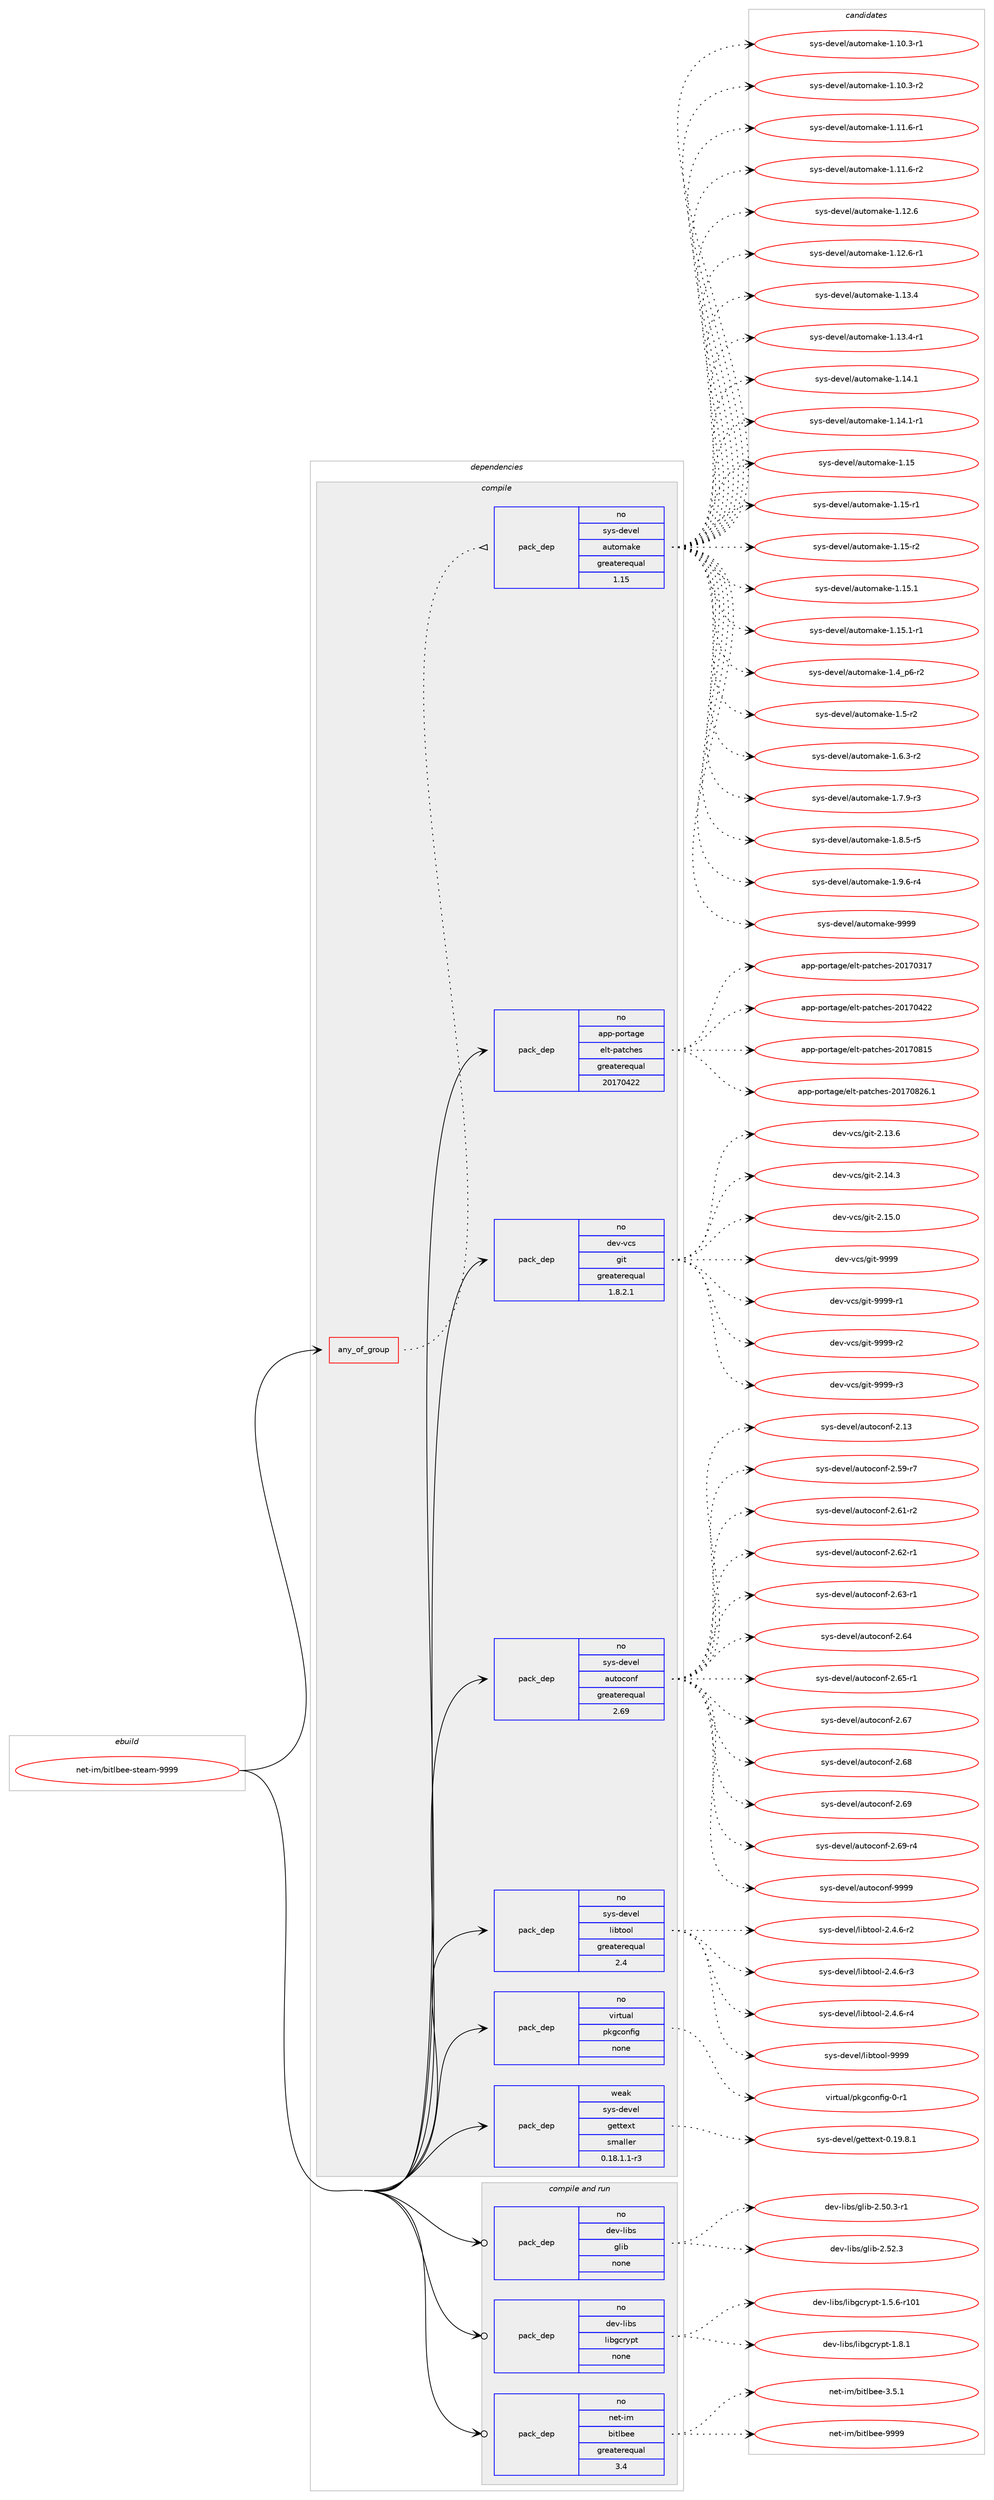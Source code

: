 digraph prolog {

# *************
# Graph options
# *************

newrank=true;
concentrate=true;
compound=true;
graph [rankdir=LR,fontname=Helvetica,fontsize=10,ranksep=1.5];#, ranksep=2.5, nodesep=0.2];
edge  [arrowhead=vee];
node  [fontname=Helvetica,fontsize=10];

# **********
# The ebuild
# **********

subgraph cluster_leftcol {
color=gray;
rank=same;
label=<<i>ebuild</i>>;
id [label="net-im/bitlbee-steam-9999", color=red, width=4, href="../net-im/bitlbee-steam-9999.svg"];
}

# ****************
# The dependencies
# ****************

subgraph cluster_midcol {
color=gray;
label=<<i>dependencies</i>>;
subgraph cluster_compile {
fillcolor="#eeeeee";
style=filled;
label=<<i>compile</i>>;
subgraph any6638 {
dependency411595 [label=<<TABLE BORDER="0" CELLBORDER="1" CELLSPACING="0" CELLPADDING="4"><TR><TD CELLPADDING="10">any_of_group</TD></TR></TABLE>>, shape=none, color=red];subgraph pack302897 {
dependency411596 [label=<<TABLE BORDER="0" CELLBORDER="1" CELLSPACING="0" CELLPADDING="4" WIDTH="220"><TR><TD ROWSPAN="6" CELLPADDING="30">pack_dep</TD></TR><TR><TD WIDTH="110">no</TD></TR><TR><TD>sys-devel</TD></TR><TR><TD>automake</TD></TR><TR><TD>greaterequal</TD></TR><TR><TD>1.15</TD></TR></TABLE>>, shape=none, color=blue];
}
dependency411595:e -> dependency411596:w [weight=20,style="dotted",arrowhead="oinv"];
}
id:e -> dependency411595:w [weight=20,style="solid",arrowhead="vee"];
subgraph pack302898 {
dependency411597 [label=<<TABLE BORDER="0" CELLBORDER="1" CELLSPACING="0" CELLPADDING="4" WIDTH="220"><TR><TD ROWSPAN="6" CELLPADDING="30">pack_dep</TD></TR><TR><TD WIDTH="110">no</TD></TR><TR><TD>app-portage</TD></TR><TR><TD>elt-patches</TD></TR><TR><TD>greaterequal</TD></TR><TR><TD>20170422</TD></TR></TABLE>>, shape=none, color=blue];
}
id:e -> dependency411597:w [weight=20,style="solid",arrowhead="vee"];
subgraph pack302899 {
dependency411598 [label=<<TABLE BORDER="0" CELLBORDER="1" CELLSPACING="0" CELLPADDING="4" WIDTH="220"><TR><TD ROWSPAN="6" CELLPADDING="30">pack_dep</TD></TR><TR><TD WIDTH="110">no</TD></TR><TR><TD>dev-vcs</TD></TR><TR><TD>git</TD></TR><TR><TD>greaterequal</TD></TR><TR><TD>1.8.2.1</TD></TR></TABLE>>, shape=none, color=blue];
}
id:e -> dependency411598:w [weight=20,style="solid",arrowhead="vee"];
subgraph pack302900 {
dependency411599 [label=<<TABLE BORDER="0" CELLBORDER="1" CELLSPACING="0" CELLPADDING="4" WIDTH="220"><TR><TD ROWSPAN="6" CELLPADDING="30">pack_dep</TD></TR><TR><TD WIDTH="110">no</TD></TR><TR><TD>sys-devel</TD></TR><TR><TD>autoconf</TD></TR><TR><TD>greaterequal</TD></TR><TR><TD>2.69</TD></TR></TABLE>>, shape=none, color=blue];
}
id:e -> dependency411599:w [weight=20,style="solid",arrowhead="vee"];
subgraph pack302901 {
dependency411600 [label=<<TABLE BORDER="0" CELLBORDER="1" CELLSPACING="0" CELLPADDING="4" WIDTH="220"><TR><TD ROWSPAN="6" CELLPADDING="30">pack_dep</TD></TR><TR><TD WIDTH="110">no</TD></TR><TR><TD>sys-devel</TD></TR><TR><TD>libtool</TD></TR><TR><TD>greaterequal</TD></TR><TR><TD>2.4</TD></TR></TABLE>>, shape=none, color=blue];
}
id:e -> dependency411600:w [weight=20,style="solid",arrowhead="vee"];
subgraph pack302902 {
dependency411601 [label=<<TABLE BORDER="0" CELLBORDER="1" CELLSPACING="0" CELLPADDING="4" WIDTH="220"><TR><TD ROWSPAN="6" CELLPADDING="30">pack_dep</TD></TR><TR><TD WIDTH="110">no</TD></TR><TR><TD>virtual</TD></TR><TR><TD>pkgconfig</TD></TR><TR><TD>none</TD></TR><TR><TD></TD></TR></TABLE>>, shape=none, color=blue];
}
id:e -> dependency411601:w [weight=20,style="solid",arrowhead="vee"];
subgraph pack302903 {
dependency411602 [label=<<TABLE BORDER="0" CELLBORDER="1" CELLSPACING="0" CELLPADDING="4" WIDTH="220"><TR><TD ROWSPAN="6" CELLPADDING="30">pack_dep</TD></TR><TR><TD WIDTH="110">weak</TD></TR><TR><TD>sys-devel</TD></TR><TR><TD>gettext</TD></TR><TR><TD>smaller</TD></TR><TR><TD>0.18.1.1-r3</TD></TR></TABLE>>, shape=none, color=blue];
}
id:e -> dependency411602:w [weight=20,style="solid",arrowhead="vee"];
}
subgraph cluster_compileandrun {
fillcolor="#eeeeee";
style=filled;
label=<<i>compile and run</i>>;
subgraph pack302904 {
dependency411603 [label=<<TABLE BORDER="0" CELLBORDER="1" CELLSPACING="0" CELLPADDING="4" WIDTH="220"><TR><TD ROWSPAN="6" CELLPADDING="30">pack_dep</TD></TR><TR><TD WIDTH="110">no</TD></TR><TR><TD>dev-libs</TD></TR><TR><TD>glib</TD></TR><TR><TD>none</TD></TR><TR><TD></TD></TR></TABLE>>, shape=none, color=blue];
}
id:e -> dependency411603:w [weight=20,style="solid",arrowhead="odotvee"];
subgraph pack302905 {
dependency411604 [label=<<TABLE BORDER="0" CELLBORDER="1" CELLSPACING="0" CELLPADDING="4" WIDTH="220"><TR><TD ROWSPAN="6" CELLPADDING="30">pack_dep</TD></TR><TR><TD WIDTH="110">no</TD></TR><TR><TD>dev-libs</TD></TR><TR><TD>libgcrypt</TD></TR><TR><TD>none</TD></TR><TR><TD></TD></TR></TABLE>>, shape=none, color=blue];
}
id:e -> dependency411604:w [weight=20,style="solid",arrowhead="odotvee"];
subgraph pack302906 {
dependency411605 [label=<<TABLE BORDER="0" CELLBORDER="1" CELLSPACING="0" CELLPADDING="4" WIDTH="220"><TR><TD ROWSPAN="6" CELLPADDING="30">pack_dep</TD></TR><TR><TD WIDTH="110">no</TD></TR><TR><TD>net-im</TD></TR><TR><TD>bitlbee</TD></TR><TR><TD>greaterequal</TD></TR><TR><TD>3.4</TD></TR></TABLE>>, shape=none, color=blue];
}
id:e -> dependency411605:w [weight=20,style="solid",arrowhead="odotvee"];
}
subgraph cluster_run {
fillcolor="#eeeeee";
style=filled;
label=<<i>run</i>>;
}
}

# **************
# The candidates
# **************

subgraph cluster_choices {
rank=same;
color=gray;
label=<<i>candidates</i>>;

subgraph choice302897 {
color=black;
nodesep=1;
choice11512111545100101118101108479711711611110997107101454946494846514511449 [label="sys-devel/automake-1.10.3-r1", color=red, width=4,href="../sys-devel/automake-1.10.3-r1.svg"];
choice11512111545100101118101108479711711611110997107101454946494846514511450 [label="sys-devel/automake-1.10.3-r2", color=red, width=4,href="../sys-devel/automake-1.10.3-r2.svg"];
choice11512111545100101118101108479711711611110997107101454946494946544511449 [label="sys-devel/automake-1.11.6-r1", color=red, width=4,href="../sys-devel/automake-1.11.6-r1.svg"];
choice11512111545100101118101108479711711611110997107101454946494946544511450 [label="sys-devel/automake-1.11.6-r2", color=red, width=4,href="../sys-devel/automake-1.11.6-r2.svg"];
choice1151211154510010111810110847971171161111099710710145494649504654 [label="sys-devel/automake-1.12.6", color=red, width=4,href="../sys-devel/automake-1.12.6.svg"];
choice11512111545100101118101108479711711611110997107101454946495046544511449 [label="sys-devel/automake-1.12.6-r1", color=red, width=4,href="../sys-devel/automake-1.12.6-r1.svg"];
choice1151211154510010111810110847971171161111099710710145494649514652 [label="sys-devel/automake-1.13.4", color=red, width=4,href="../sys-devel/automake-1.13.4.svg"];
choice11512111545100101118101108479711711611110997107101454946495146524511449 [label="sys-devel/automake-1.13.4-r1", color=red, width=4,href="../sys-devel/automake-1.13.4-r1.svg"];
choice1151211154510010111810110847971171161111099710710145494649524649 [label="sys-devel/automake-1.14.1", color=red, width=4,href="../sys-devel/automake-1.14.1.svg"];
choice11512111545100101118101108479711711611110997107101454946495246494511449 [label="sys-devel/automake-1.14.1-r1", color=red, width=4,href="../sys-devel/automake-1.14.1-r1.svg"];
choice115121115451001011181011084797117116111109971071014549464953 [label="sys-devel/automake-1.15", color=red, width=4,href="../sys-devel/automake-1.15.svg"];
choice1151211154510010111810110847971171161111099710710145494649534511449 [label="sys-devel/automake-1.15-r1", color=red, width=4,href="../sys-devel/automake-1.15-r1.svg"];
choice1151211154510010111810110847971171161111099710710145494649534511450 [label="sys-devel/automake-1.15-r2", color=red, width=4,href="../sys-devel/automake-1.15-r2.svg"];
choice1151211154510010111810110847971171161111099710710145494649534649 [label="sys-devel/automake-1.15.1", color=red, width=4,href="../sys-devel/automake-1.15.1.svg"];
choice11512111545100101118101108479711711611110997107101454946495346494511449 [label="sys-devel/automake-1.15.1-r1", color=red, width=4,href="../sys-devel/automake-1.15.1-r1.svg"];
choice115121115451001011181011084797117116111109971071014549465295112544511450 [label="sys-devel/automake-1.4_p6-r2", color=red, width=4,href="../sys-devel/automake-1.4_p6-r2.svg"];
choice11512111545100101118101108479711711611110997107101454946534511450 [label="sys-devel/automake-1.5-r2", color=red, width=4,href="../sys-devel/automake-1.5-r2.svg"];
choice115121115451001011181011084797117116111109971071014549465446514511450 [label="sys-devel/automake-1.6.3-r2", color=red, width=4,href="../sys-devel/automake-1.6.3-r2.svg"];
choice115121115451001011181011084797117116111109971071014549465546574511451 [label="sys-devel/automake-1.7.9-r3", color=red, width=4,href="../sys-devel/automake-1.7.9-r3.svg"];
choice115121115451001011181011084797117116111109971071014549465646534511453 [label="sys-devel/automake-1.8.5-r5", color=red, width=4,href="../sys-devel/automake-1.8.5-r5.svg"];
choice115121115451001011181011084797117116111109971071014549465746544511452 [label="sys-devel/automake-1.9.6-r4", color=red, width=4,href="../sys-devel/automake-1.9.6-r4.svg"];
choice115121115451001011181011084797117116111109971071014557575757 [label="sys-devel/automake-9999", color=red, width=4,href="../sys-devel/automake-9999.svg"];
dependency411596:e -> choice11512111545100101118101108479711711611110997107101454946494846514511449:w [style=dotted,weight="100"];
dependency411596:e -> choice11512111545100101118101108479711711611110997107101454946494846514511450:w [style=dotted,weight="100"];
dependency411596:e -> choice11512111545100101118101108479711711611110997107101454946494946544511449:w [style=dotted,weight="100"];
dependency411596:e -> choice11512111545100101118101108479711711611110997107101454946494946544511450:w [style=dotted,weight="100"];
dependency411596:e -> choice1151211154510010111810110847971171161111099710710145494649504654:w [style=dotted,weight="100"];
dependency411596:e -> choice11512111545100101118101108479711711611110997107101454946495046544511449:w [style=dotted,weight="100"];
dependency411596:e -> choice1151211154510010111810110847971171161111099710710145494649514652:w [style=dotted,weight="100"];
dependency411596:e -> choice11512111545100101118101108479711711611110997107101454946495146524511449:w [style=dotted,weight="100"];
dependency411596:e -> choice1151211154510010111810110847971171161111099710710145494649524649:w [style=dotted,weight="100"];
dependency411596:e -> choice11512111545100101118101108479711711611110997107101454946495246494511449:w [style=dotted,weight="100"];
dependency411596:e -> choice115121115451001011181011084797117116111109971071014549464953:w [style=dotted,weight="100"];
dependency411596:e -> choice1151211154510010111810110847971171161111099710710145494649534511449:w [style=dotted,weight="100"];
dependency411596:e -> choice1151211154510010111810110847971171161111099710710145494649534511450:w [style=dotted,weight="100"];
dependency411596:e -> choice1151211154510010111810110847971171161111099710710145494649534649:w [style=dotted,weight="100"];
dependency411596:e -> choice11512111545100101118101108479711711611110997107101454946495346494511449:w [style=dotted,weight="100"];
dependency411596:e -> choice115121115451001011181011084797117116111109971071014549465295112544511450:w [style=dotted,weight="100"];
dependency411596:e -> choice11512111545100101118101108479711711611110997107101454946534511450:w [style=dotted,weight="100"];
dependency411596:e -> choice115121115451001011181011084797117116111109971071014549465446514511450:w [style=dotted,weight="100"];
dependency411596:e -> choice115121115451001011181011084797117116111109971071014549465546574511451:w [style=dotted,weight="100"];
dependency411596:e -> choice115121115451001011181011084797117116111109971071014549465646534511453:w [style=dotted,weight="100"];
dependency411596:e -> choice115121115451001011181011084797117116111109971071014549465746544511452:w [style=dotted,weight="100"];
dependency411596:e -> choice115121115451001011181011084797117116111109971071014557575757:w [style=dotted,weight="100"];
}
subgraph choice302898 {
color=black;
nodesep=1;
choice97112112451121111141169710310147101108116451129711699104101115455048495548514955 [label="app-portage/elt-patches-20170317", color=red, width=4,href="../app-portage/elt-patches-20170317.svg"];
choice97112112451121111141169710310147101108116451129711699104101115455048495548525050 [label="app-portage/elt-patches-20170422", color=red, width=4,href="../app-portage/elt-patches-20170422.svg"];
choice97112112451121111141169710310147101108116451129711699104101115455048495548564953 [label="app-portage/elt-patches-20170815", color=red, width=4,href="../app-portage/elt-patches-20170815.svg"];
choice971121124511211111411697103101471011081164511297116991041011154550484955485650544649 [label="app-portage/elt-patches-20170826.1", color=red, width=4,href="../app-portage/elt-patches-20170826.1.svg"];
dependency411597:e -> choice97112112451121111141169710310147101108116451129711699104101115455048495548514955:w [style=dotted,weight="100"];
dependency411597:e -> choice97112112451121111141169710310147101108116451129711699104101115455048495548525050:w [style=dotted,weight="100"];
dependency411597:e -> choice97112112451121111141169710310147101108116451129711699104101115455048495548564953:w [style=dotted,weight="100"];
dependency411597:e -> choice971121124511211111411697103101471011081164511297116991041011154550484955485650544649:w [style=dotted,weight="100"];
}
subgraph choice302899 {
color=black;
nodesep=1;
choice10010111845118991154710310511645504649514654 [label="dev-vcs/git-2.13.6", color=red, width=4,href="../dev-vcs/git-2.13.6.svg"];
choice10010111845118991154710310511645504649524651 [label="dev-vcs/git-2.14.3", color=red, width=4,href="../dev-vcs/git-2.14.3.svg"];
choice10010111845118991154710310511645504649534648 [label="dev-vcs/git-2.15.0", color=red, width=4,href="../dev-vcs/git-2.15.0.svg"];
choice1001011184511899115471031051164557575757 [label="dev-vcs/git-9999", color=red, width=4,href="../dev-vcs/git-9999.svg"];
choice10010111845118991154710310511645575757574511449 [label="dev-vcs/git-9999-r1", color=red, width=4,href="../dev-vcs/git-9999-r1.svg"];
choice10010111845118991154710310511645575757574511450 [label="dev-vcs/git-9999-r2", color=red, width=4,href="../dev-vcs/git-9999-r2.svg"];
choice10010111845118991154710310511645575757574511451 [label="dev-vcs/git-9999-r3", color=red, width=4,href="../dev-vcs/git-9999-r3.svg"];
dependency411598:e -> choice10010111845118991154710310511645504649514654:w [style=dotted,weight="100"];
dependency411598:e -> choice10010111845118991154710310511645504649524651:w [style=dotted,weight="100"];
dependency411598:e -> choice10010111845118991154710310511645504649534648:w [style=dotted,weight="100"];
dependency411598:e -> choice1001011184511899115471031051164557575757:w [style=dotted,weight="100"];
dependency411598:e -> choice10010111845118991154710310511645575757574511449:w [style=dotted,weight="100"];
dependency411598:e -> choice10010111845118991154710310511645575757574511450:w [style=dotted,weight="100"];
dependency411598:e -> choice10010111845118991154710310511645575757574511451:w [style=dotted,weight="100"];
}
subgraph choice302900 {
color=black;
nodesep=1;
choice115121115451001011181011084797117116111991111101024550464951 [label="sys-devel/autoconf-2.13", color=red, width=4,href="../sys-devel/autoconf-2.13.svg"];
choice1151211154510010111810110847971171161119911111010245504653574511455 [label="sys-devel/autoconf-2.59-r7", color=red, width=4,href="../sys-devel/autoconf-2.59-r7.svg"];
choice1151211154510010111810110847971171161119911111010245504654494511450 [label="sys-devel/autoconf-2.61-r2", color=red, width=4,href="../sys-devel/autoconf-2.61-r2.svg"];
choice1151211154510010111810110847971171161119911111010245504654504511449 [label="sys-devel/autoconf-2.62-r1", color=red, width=4,href="../sys-devel/autoconf-2.62-r1.svg"];
choice1151211154510010111810110847971171161119911111010245504654514511449 [label="sys-devel/autoconf-2.63-r1", color=red, width=4,href="../sys-devel/autoconf-2.63-r1.svg"];
choice115121115451001011181011084797117116111991111101024550465452 [label="sys-devel/autoconf-2.64", color=red, width=4,href="../sys-devel/autoconf-2.64.svg"];
choice1151211154510010111810110847971171161119911111010245504654534511449 [label="sys-devel/autoconf-2.65-r1", color=red, width=4,href="../sys-devel/autoconf-2.65-r1.svg"];
choice115121115451001011181011084797117116111991111101024550465455 [label="sys-devel/autoconf-2.67", color=red, width=4,href="../sys-devel/autoconf-2.67.svg"];
choice115121115451001011181011084797117116111991111101024550465456 [label="sys-devel/autoconf-2.68", color=red, width=4,href="../sys-devel/autoconf-2.68.svg"];
choice115121115451001011181011084797117116111991111101024550465457 [label="sys-devel/autoconf-2.69", color=red, width=4,href="../sys-devel/autoconf-2.69.svg"];
choice1151211154510010111810110847971171161119911111010245504654574511452 [label="sys-devel/autoconf-2.69-r4", color=red, width=4,href="../sys-devel/autoconf-2.69-r4.svg"];
choice115121115451001011181011084797117116111991111101024557575757 [label="sys-devel/autoconf-9999", color=red, width=4,href="../sys-devel/autoconf-9999.svg"];
dependency411599:e -> choice115121115451001011181011084797117116111991111101024550464951:w [style=dotted,weight="100"];
dependency411599:e -> choice1151211154510010111810110847971171161119911111010245504653574511455:w [style=dotted,weight="100"];
dependency411599:e -> choice1151211154510010111810110847971171161119911111010245504654494511450:w [style=dotted,weight="100"];
dependency411599:e -> choice1151211154510010111810110847971171161119911111010245504654504511449:w [style=dotted,weight="100"];
dependency411599:e -> choice1151211154510010111810110847971171161119911111010245504654514511449:w [style=dotted,weight="100"];
dependency411599:e -> choice115121115451001011181011084797117116111991111101024550465452:w [style=dotted,weight="100"];
dependency411599:e -> choice1151211154510010111810110847971171161119911111010245504654534511449:w [style=dotted,weight="100"];
dependency411599:e -> choice115121115451001011181011084797117116111991111101024550465455:w [style=dotted,weight="100"];
dependency411599:e -> choice115121115451001011181011084797117116111991111101024550465456:w [style=dotted,weight="100"];
dependency411599:e -> choice115121115451001011181011084797117116111991111101024550465457:w [style=dotted,weight="100"];
dependency411599:e -> choice1151211154510010111810110847971171161119911111010245504654574511452:w [style=dotted,weight="100"];
dependency411599:e -> choice115121115451001011181011084797117116111991111101024557575757:w [style=dotted,weight="100"];
}
subgraph choice302901 {
color=black;
nodesep=1;
choice1151211154510010111810110847108105981161111111084550465246544511450 [label="sys-devel/libtool-2.4.6-r2", color=red, width=4,href="../sys-devel/libtool-2.4.6-r2.svg"];
choice1151211154510010111810110847108105981161111111084550465246544511451 [label="sys-devel/libtool-2.4.6-r3", color=red, width=4,href="../sys-devel/libtool-2.4.6-r3.svg"];
choice1151211154510010111810110847108105981161111111084550465246544511452 [label="sys-devel/libtool-2.4.6-r4", color=red, width=4,href="../sys-devel/libtool-2.4.6-r4.svg"];
choice1151211154510010111810110847108105981161111111084557575757 [label="sys-devel/libtool-9999", color=red, width=4,href="../sys-devel/libtool-9999.svg"];
dependency411600:e -> choice1151211154510010111810110847108105981161111111084550465246544511450:w [style=dotted,weight="100"];
dependency411600:e -> choice1151211154510010111810110847108105981161111111084550465246544511451:w [style=dotted,weight="100"];
dependency411600:e -> choice1151211154510010111810110847108105981161111111084550465246544511452:w [style=dotted,weight="100"];
dependency411600:e -> choice1151211154510010111810110847108105981161111111084557575757:w [style=dotted,weight="100"];
}
subgraph choice302902 {
color=black;
nodesep=1;
choice11810511411611797108471121071039911111010210510345484511449 [label="virtual/pkgconfig-0-r1", color=red, width=4,href="../virtual/pkgconfig-0-r1.svg"];
dependency411601:e -> choice11810511411611797108471121071039911111010210510345484511449:w [style=dotted,weight="100"];
}
subgraph choice302903 {
color=black;
nodesep=1;
choice1151211154510010111810110847103101116116101120116454846495746564649 [label="sys-devel/gettext-0.19.8.1", color=red, width=4,href="../sys-devel/gettext-0.19.8.1.svg"];
dependency411602:e -> choice1151211154510010111810110847103101116116101120116454846495746564649:w [style=dotted,weight="100"];
}
subgraph choice302904 {
color=black;
nodesep=1;
choice10010111845108105981154710310810598455046534846514511449 [label="dev-libs/glib-2.50.3-r1", color=red, width=4,href="../dev-libs/glib-2.50.3-r1.svg"];
choice1001011184510810598115471031081059845504653504651 [label="dev-libs/glib-2.52.3", color=red, width=4,href="../dev-libs/glib-2.52.3.svg"];
dependency411603:e -> choice10010111845108105981154710310810598455046534846514511449:w [style=dotted,weight="100"];
dependency411603:e -> choice1001011184510810598115471031081059845504653504651:w [style=dotted,weight="100"];
}
subgraph choice302905 {
color=black;
nodesep=1;
choice100101118451081059811547108105981039911412111211645494653465445114494849 [label="dev-libs/libgcrypt-1.5.6-r101", color=red, width=4,href="../dev-libs/libgcrypt-1.5.6-r101.svg"];
choice1001011184510810598115471081059810399114121112116454946564649 [label="dev-libs/libgcrypt-1.8.1", color=red, width=4,href="../dev-libs/libgcrypt-1.8.1.svg"];
dependency411604:e -> choice100101118451081059811547108105981039911412111211645494653465445114494849:w [style=dotted,weight="100"];
dependency411604:e -> choice1001011184510810598115471081059810399114121112116454946564649:w [style=dotted,weight="100"];
}
subgraph choice302906 {
color=black;
nodesep=1;
choice11010111645105109479810511610898101101455146534649 [label="net-im/bitlbee-3.5.1", color=red, width=4,href="../net-im/bitlbee-3.5.1.svg"];
choice110101116451051094798105116108981011014557575757 [label="net-im/bitlbee-9999", color=red, width=4,href="../net-im/bitlbee-9999.svg"];
dependency411605:e -> choice11010111645105109479810511610898101101455146534649:w [style=dotted,weight="100"];
dependency411605:e -> choice110101116451051094798105116108981011014557575757:w [style=dotted,weight="100"];
}
}

}

